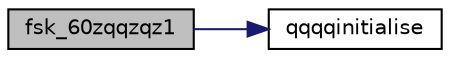 digraph "fsk_60zqqzqz1"
{
  edge [fontname="Helvetica",fontsize="10",labelfontname="Helvetica",labelfontsize="10"];
  node [fontname="Helvetica",fontsize="10",shape=record];
  rankdir="LR";
  Node700 [label="fsk_60zqqzqz1",height=0.2,width=0.4,color="black", fillcolor="grey75", style="filled", fontcolor="black"];
  Node700 -> Node701 [color="midnightblue",fontsize="10",style="solid",fontname="Helvetica"];
  Node701 [label="qqqqinitialise",height=0.2,width=0.4,color="black", fillcolor="white", style="filled",URL="$inszt__fsk_8c.html#ab860f96a01c75c73f8c0cafc5ac84896"];
}
